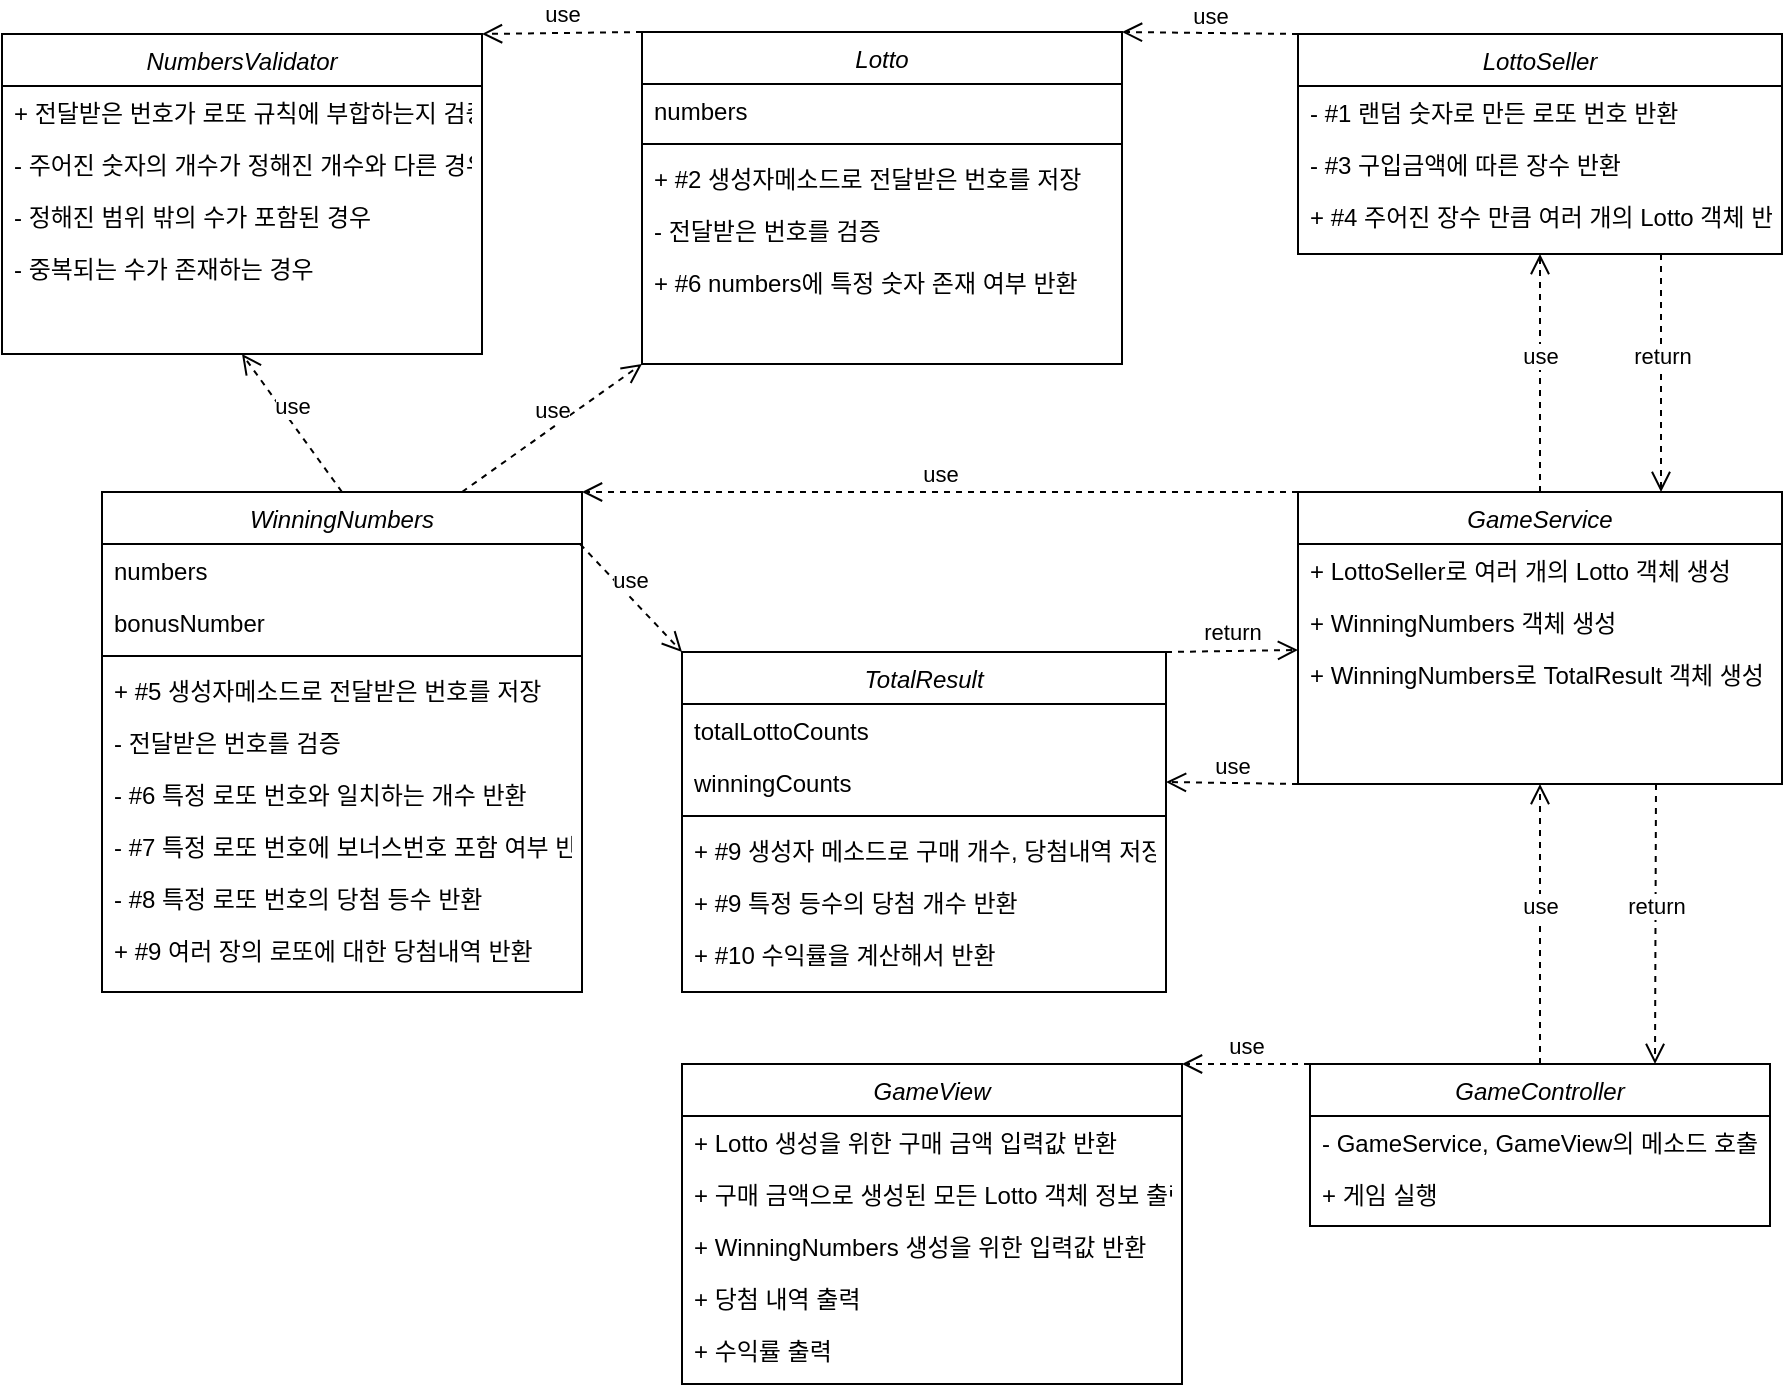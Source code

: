 <mxfile version="20.5.3" type="device"><diagram id="C5RBs43oDa-KdzZeNtuy" name="Page-1"><mxGraphModel dx="2066" dy="1154" grid="1" gridSize="10" guides="1" tooltips="1" connect="1" arrows="1" fold="1" page="1" pageScale="1" pageWidth="1169" pageHeight="827" math="0" shadow="0"><root><mxCell id="WIyWlLk6GJQsqaUBKTNV-0"/><mxCell id="WIyWlLk6GJQsqaUBKTNV-1" parent="WIyWlLk6GJQsqaUBKTNV-0"/><mxCell id="zkfFHV4jXpPFQw0GAbJ--0" value="Lotto" style="swimlane;fontStyle=2;align=center;verticalAlign=top;childLayout=stackLayout;horizontal=1;startSize=26;horizontalStack=0;resizeParent=1;resizeLast=0;collapsible=1;marginBottom=0;rounded=0;shadow=0;strokeWidth=1;" parent="WIyWlLk6GJQsqaUBKTNV-1" vertex="1"><mxGeometry x="450" y="80" width="240" height="166" as="geometry"><mxRectangle x="230" y="140" width="160" height="26" as="alternateBounds"/></mxGeometry></mxCell><mxCell id="zkfFHV4jXpPFQw0GAbJ--1" value="numbers" style="text;align=left;verticalAlign=top;spacingLeft=4;spacingRight=4;overflow=hidden;rotatable=0;points=[[0,0.5],[1,0.5]];portConstraint=eastwest;" parent="zkfFHV4jXpPFQw0GAbJ--0" vertex="1"><mxGeometry y="26" width="240" height="26" as="geometry"/></mxCell><mxCell id="zkfFHV4jXpPFQw0GAbJ--4" value="" style="line;html=1;strokeWidth=1;align=left;verticalAlign=middle;spacingTop=-1;spacingLeft=3;spacingRight=3;rotatable=0;labelPosition=right;points=[];portConstraint=eastwest;" parent="zkfFHV4jXpPFQw0GAbJ--0" vertex="1"><mxGeometry y="52" width="240" height="8" as="geometry"/></mxCell><mxCell id="zkfFHV4jXpPFQw0GAbJ--5" value="+ #2 생성자메소드로 전달받은 번호를 저장&#10;" style="text;align=left;verticalAlign=top;spacingLeft=4;spacingRight=4;overflow=hidden;rotatable=0;points=[[0,0.5],[1,0.5]];portConstraint=eastwest;" parent="zkfFHV4jXpPFQw0GAbJ--0" vertex="1"><mxGeometry y="60" width="240" height="26" as="geometry"/></mxCell><mxCell id="NsfcQxRkWSvP5Pag_Hhu-13" value="- 전달받은 번호를 검증&#10;" style="text;align=left;verticalAlign=top;spacingLeft=4;spacingRight=4;overflow=hidden;rotatable=0;points=[[0,0.5],[1,0.5]];portConstraint=eastwest;" vertex="1" parent="zkfFHV4jXpPFQw0GAbJ--0"><mxGeometry y="86" width="240" height="26" as="geometry"/></mxCell><mxCell id="NsfcQxRkWSvP5Pag_Hhu-65" value="+ #6 numbers에 특정 숫자 존재 여부 반환" style="text;align=left;verticalAlign=top;spacingLeft=4;spacingRight=4;overflow=hidden;rotatable=0;points=[[0,0.5],[1,0.5]];portConstraint=eastwest;" vertex="1" parent="zkfFHV4jXpPFQw0GAbJ--0"><mxGeometry y="112" width="240" height="26" as="geometry"/></mxCell><mxCell id="zkfFHV4jXpPFQw0GAbJ--17" value="LottoSeller" style="swimlane;fontStyle=2;align=center;verticalAlign=top;childLayout=stackLayout;horizontal=1;startSize=26;horizontalStack=0;resizeParent=1;resizeLast=0;collapsible=1;marginBottom=0;rounded=0;shadow=0;strokeWidth=1;" parent="WIyWlLk6GJQsqaUBKTNV-1" vertex="1"><mxGeometry x="778" y="81" width="242" height="110" as="geometry"><mxRectangle x="550" y="140" width="160" height="26" as="alternateBounds"/></mxGeometry></mxCell><mxCell id="zkfFHV4jXpPFQw0GAbJ--24" value="- #1 랜덤 숫자로 만든 로또 번호 반환&#10;" style="text;align=left;verticalAlign=top;spacingLeft=4;spacingRight=4;overflow=hidden;rotatable=0;points=[[0,0.5],[1,0.5]];portConstraint=eastwest;" parent="zkfFHV4jXpPFQw0GAbJ--17" vertex="1"><mxGeometry y="26" width="242" height="26" as="geometry"/></mxCell><mxCell id="zkfFHV4jXpPFQw0GAbJ--25" value="- #3 구입금액에 따른 장수 반환&#10;" style="text;align=left;verticalAlign=top;spacingLeft=4;spacingRight=4;overflow=hidden;rotatable=0;points=[[0,0.5],[1,0.5]];portConstraint=eastwest;" parent="zkfFHV4jXpPFQw0GAbJ--17" vertex="1"><mxGeometry y="52" width="242" height="26" as="geometry"/></mxCell><mxCell id="NsfcQxRkWSvP5Pag_Hhu-11" value="+ #4 주어진 장수 만큼 여러 개의 Lotto 객체 반환&#10;" style="text;align=left;verticalAlign=top;spacingLeft=4;spacingRight=4;overflow=hidden;rotatable=0;points=[[0,0.5],[1,0.5]];portConstraint=eastwest;rounded=0;shadow=0;html=0;" vertex="1" parent="zkfFHV4jXpPFQw0GAbJ--17"><mxGeometry y="78" width="242" height="26" as="geometry"/></mxCell><mxCell id="NsfcQxRkWSvP5Pag_Hhu-14" value="WinningNumbers" style="swimlane;fontStyle=2;align=center;verticalAlign=top;childLayout=stackLayout;horizontal=1;startSize=26;horizontalStack=0;resizeParent=1;resizeLast=0;collapsible=1;marginBottom=0;rounded=0;shadow=0;strokeWidth=1;" vertex="1" parent="WIyWlLk6GJQsqaUBKTNV-1"><mxGeometry x="180" y="310" width="240" height="250" as="geometry"><mxRectangle x="230" y="140" width="160" height="26" as="alternateBounds"/></mxGeometry></mxCell><mxCell id="NsfcQxRkWSvP5Pag_Hhu-15" value="numbers" style="text;align=left;verticalAlign=top;spacingLeft=4;spacingRight=4;overflow=hidden;rotatable=0;points=[[0,0.5],[1,0.5]];portConstraint=eastwest;" vertex="1" parent="NsfcQxRkWSvP5Pag_Hhu-14"><mxGeometry y="26" width="240" height="26" as="geometry"/></mxCell><mxCell id="NsfcQxRkWSvP5Pag_Hhu-55" value="bonusNumber" style="text;align=left;verticalAlign=top;spacingLeft=4;spacingRight=4;overflow=hidden;rotatable=0;points=[[0,0.5],[1,0.5]];portConstraint=eastwest;" vertex="1" parent="NsfcQxRkWSvP5Pag_Hhu-14"><mxGeometry y="52" width="240" height="26" as="geometry"/></mxCell><mxCell id="NsfcQxRkWSvP5Pag_Hhu-16" value="" style="line;html=1;strokeWidth=1;align=left;verticalAlign=middle;spacingTop=-1;spacingLeft=3;spacingRight=3;rotatable=0;labelPosition=right;points=[];portConstraint=eastwest;" vertex="1" parent="NsfcQxRkWSvP5Pag_Hhu-14"><mxGeometry y="78" width="240" height="8" as="geometry"/></mxCell><mxCell id="NsfcQxRkWSvP5Pag_Hhu-17" value="+ #5 생성자메소드로 전달받은 번호를 저장" style="text;align=left;verticalAlign=top;spacingLeft=4;spacingRight=4;overflow=hidden;rotatable=0;points=[[0,0.5],[1,0.5]];portConstraint=eastwest;" vertex="1" parent="NsfcQxRkWSvP5Pag_Hhu-14"><mxGeometry y="86" width="240" height="26" as="geometry"/></mxCell><mxCell id="NsfcQxRkWSvP5Pag_Hhu-56" value="- 전달받은 번호를 검증" style="text;align=left;verticalAlign=top;spacingLeft=4;spacingRight=4;overflow=hidden;rotatable=0;points=[[0,0.5],[1,0.5]];portConstraint=eastwest;" vertex="1" parent="NsfcQxRkWSvP5Pag_Hhu-14"><mxGeometry y="112" width="240" height="26" as="geometry"/></mxCell><mxCell id="NsfcQxRkWSvP5Pag_Hhu-57" value="- #6 특정 로또 번호와 일치하는 개수 반환" style="text;align=left;verticalAlign=top;spacingLeft=4;spacingRight=4;overflow=hidden;rotatable=0;points=[[0,0.5],[1,0.5]];portConstraint=eastwest;" vertex="1" parent="NsfcQxRkWSvP5Pag_Hhu-14"><mxGeometry y="138" width="240" height="26" as="geometry"/></mxCell><mxCell id="NsfcQxRkWSvP5Pag_Hhu-18" value="- #7 특정 로또 번호에 보너스번호 포함 여부 반환" style="text;align=left;verticalAlign=top;spacingLeft=4;spacingRight=4;overflow=hidden;rotatable=0;points=[[0,0.5],[1,0.5]];portConstraint=eastwest;" vertex="1" parent="NsfcQxRkWSvP5Pag_Hhu-14"><mxGeometry y="164" width="240" height="26" as="geometry"/></mxCell><mxCell id="NsfcQxRkWSvP5Pag_Hhu-58" value="- #8 특정 로또 번호의 당첨 등수 반환" style="text;align=left;verticalAlign=top;spacingLeft=4;spacingRight=4;overflow=hidden;rotatable=0;points=[[0,0.5],[1,0.5]];portConstraint=eastwest;" vertex="1" parent="NsfcQxRkWSvP5Pag_Hhu-14"><mxGeometry y="190" width="240" height="26" as="geometry"/></mxCell><mxCell id="NsfcQxRkWSvP5Pag_Hhu-91" value="+ #9 여러 장의 로또에 대한 당첨내역 반환" style="text;align=left;verticalAlign=top;spacingLeft=4;spacingRight=4;overflow=hidden;rotatable=0;points=[[0,0.5],[1,0.5]];portConstraint=eastwest;" vertex="1" parent="NsfcQxRkWSvP5Pag_Hhu-14"><mxGeometry y="216" width="240" height="26" as="geometry"/></mxCell><mxCell id="NsfcQxRkWSvP5Pag_Hhu-64" value="use" style="html=1;verticalAlign=bottom;endArrow=open;dashed=1;endSize=8;rounded=0;entryX=1;entryY=0;entryDx=0;entryDy=0;exitX=0;exitY=0;exitDx=0;exitDy=0;" edge="1" parent="WIyWlLk6GJQsqaUBKTNV-1" source="zkfFHV4jXpPFQw0GAbJ--17" target="zkfFHV4jXpPFQw0GAbJ--0"><mxGeometry relative="1" as="geometry"><mxPoint x="790" y="91" as="sourcePoint"/><mxPoint x="700" y="170" as="targetPoint"/></mxGeometry></mxCell><mxCell id="NsfcQxRkWSvP5Pag_Hhu-94" value="NumbersValidator" style="swimlane;fontStyle=2;align=center;verticalAlign=top;childLayout=stackLayout;horizontal=1;startSize=26;horizontalStack=0;resizeParent=1;resizeLast=0;collapsible=1;marginBottom=0;rounded=0;shadow=0;strokeWidth=1;" vertex="1" parent="WIyWlLk6GJQsqaUBKTNV-1"><mxGeometry x="130" y="81" width="240" height="160" as="geometry"><mxRectangle x="230" y="140" width="160" height="26" as="alternateBounds"/></mxGeometry></mxCell><mxCell id="NsfcQxRkWSvP5Pag_Hhu-97" value="+ 전달받은 번호가 로또 규칙에 부합하는지 검증" style="text;align=left;verticalAlign=top;spacingLeft=4;spacingRight=4;overflow=hidden;rotatable=0;points=[[0,0.5],[1,0.5]];portConstraint=eastwest;" vertex="1" parent="NsfcQxRkWSvP5Pag_Hhu-94"><mxGeometry y="26" width="240" height="26" as="geometry"/></mxCell><mxCell id="NsfcQxRkWSvP5Pag_Hhu-98" value="- 주어진 숫자의 개수가 정해진 개수와 다른 경우" style="text;align=left;verticalAlign=top;spacingLeft=4;spacingRight=4;overflow=hidden;rotatable=0;points=[[0,0.5],[1,0.5]];portConstraint=eastwest;" vertex="1" parent="NsfcQxRkWSvP5Pag_Hhu-94"><mxGeometry y="52" width="240" height="26" as="geometry"/></mxCell><mxCell id="NsfcQxRkWSvP5Pag_Hhu-99" value="- 정해진 범위 밖의 수가 포함된 경우" style="text;align=left;verticalAlign=top;spacingLeft=4;spacingRight=4;overflow=hidden;rotatable=0;points=[[0,0.5],[1,0.5]];portConstraint=eastwest;" vertex="1" parent="NsfcQxRkWSvP5Pag_Hhu-94"><mxGeometry y="78" width="240" height="26" as="geometry"/></mxCell><mxCell id="NsfcQxRkWSvP5Pag_Hhu-104" value="- 중복되는 수가 존재하는 경우" style="text;align=left;verticalAlign=top;spacingLeft=4;spacingRight=4;overflow=hidden;rotatable=0;points=[[0,0.5],[1,0.5]];portConstraint=eastwest;" vertex="1" parent="NsfcQxRkWSvP5Pag_Hhu-94"><mxGeometry y="104" width="240" height="26" as="geometry"/></mxCell><mxCell id="NsfcQxRkWSvP5Pag_Hhu-100" value="use" style="html=1;verticalAlign=bottom;endArrow=open;dashed=1;endSize=8;rounded=0;exitX=0;exitY=0;exitDx=0;exitDy=0;entryX=1;entryY=0;entryDx=0;entryDy=0;" edge="1" parent="WIyWlLk6GJQsqaUBKTNV-1" source="zkfFHV4jXpPFQw0GAbJ--0" target="NsfcQxRkWSvP5Pag_Hhu-94"><mxGeometry relative="1" as="geometry"><mxPoint x="380" y="160" as="sourcePoint"/><mxPoint x="300" y="160" as="targetPoint"/></mxGeometry></mxCell><mxCell id="NsfcQxRkWSvP5Pag_Hhu-102" value="use" style="html=1;verticalAlign=bottom;endArrow=open;dashed=1;endSize=8;rounded=0;entryX=0.5;entryY=1;entryDx=0;entryDy=0;exitX=0.5;exitY=0;exitDx=0;exitDy=0;" edge="1" parent="WIyWlLk6GJQsqaUBKTNV-1" source="NsfcQxRkWSvP5Pag_Hhu-14" target="NsfcQxRkWSvP5Pag_Hhu-94"><mxGeometry relative="1" as="geometry"><mxPoint x="370" y="306" as="sourcePoint"/><mxPoint x="620" y="170" as="targetPoint"/></mxGeometry></mxCell><mxCell id="NsfcQxRkWSvP5Pag_Hhu-103" value="use" style="html=1;verticalAlign=bottom;endArrow=open;dashed=1;endSize=8;rounded=0;entryX=0;entryY=1;entryDx=0;entryDy=0;exitX=0.75;exitY=0;exitDx=0;exitDy=0;" edge="1" parent="WIyWlLk6GJQsqaUBKTNV-1" source="NsfcQxRkWSvP5Pag_Hhu-14" target="zkfFHV4jXpPFQw0GAbJ--0"><mxGeometry relative="1" as="geometry"><mxPoint x="420" y="306" as="sourcePoint"/><mxPoint x="620" y="180" as="targetPoint"/></mxGeometry></mxCell><mxCell id="NsfcQxRkWSvP5Pag_Hhu-108" value="GameService" style="swimlane;fontStyle=2;align=center;verticalAlign=top;childLayout=stackLayout;horizontal=1;startSize=26;horizontalStack=0;resizeParent=1;resizeLast=0;collapsible=1;marginBottom=0;rounded=0;shadow=0;strokeWidth=1;" vertex="1" parent="WIyWlLk6GJQsqaUBKTNV-1"><mxGeometry x="778" y="310" width="242" height="146" as="geometry"><mxRectangle x="550" y="140" width="160" height="26" as="alternateBounds"/></mxGeometry></mxCell><mxCell id="NsfcQxRkWSvP5Pag_Hhu-109" value="+ LottoSeller로 여러 개의 Lotto 객체 생성" style="text;align=left;verticalAlign=top;spacingLeft=4;spacingRight=4;overflow=hidden;rotatable=0;points=[[0,0.5],[1,0.5]];portConstraint=eastwest;" vertex="1" parent="NsfcQxRkWSvP5Pag_Hhu-108"><mxGeometry y="26" width="242" height="26" as="geometry"/></mxCell><mxCell id="NsfcQxRkWSvP5Pag_Hhu-110" value="+ WinningNumbers 객체 생성" style="text;align=left;verticalAlign=top;spacingLeft=4;spacingRight=4;overflow=hidden;rotatable=0;points=[[0,0.5],[1,0.5]];portConstraint=eastwest;" vertex="1" parent="NsfcQxRkWSvP5Pag_Hhu-108"><mxGeometry y="52" width="242" height="26" as="geometry"/></mxCell><mxCell id="NsfcQxRkWSvP5Pag_Hhu-111" value="+ WinningNumbers로 TotalResult 객체 생성" style="text;align=left;verticalAlign=top;spacingLeft=4;spacingRight=4;overflow=hidden;rotatable=0;points=[[0,0.5],[1,0.5]];portConstraint=eastwest;rounded=0;shadow=0;html=0;" vertex="1" parent="NsfcQxRkWSvP5Pag_Hhu-108"><mxGeometry y="78" width="242" height="26" as="geometry"/></mxCell><mxCell id="NsfcQxRkWSvP5Pag_Hhu-112" value="GameView" style="swimlane;fontStyle=2;align=center;verticalAlign=top;childLayout=stackLayout;horizontal=1;startSize=26;horizontalStack=0;resizeParent=1;resizeLast=0;collapsible=1;marginBottom=0;rounded=0;shadow=0;strokeWidth=1;" vertex="1" parent="WIyWlLk6GJQsqaUBKTNV-1"><mxGeometry x="470" y="596" width="250" height="160" as="geometry"><mxRectangle x="550" y="140" width="160" height="26" as="alternateBounds"/></mxGeometry></mxCell><mxCell id="NsfcQxRkWSvP5Pag_Hhu-113" value="+ Lotto 생성을 위한 구매 금액 입력값 반환" style="text;align=left;verticalAlign=top;spacingLeft=4;spacingRight=4;overflow=hidden;rotatable=0;points=[[0,0.5],[1,0.5]];portConstraint=eastwest;" vertex="1" parent="NsfcQxRkWSvP5Pag_Hhu-112"><mxGeometry y="26" width="250" height="26" as="geometry"/></mxCell><mxCell id="NsfcQxRkWSvP5Pag_Hhu-114" value="+ 구매 금액으로 생성된 모든 Lotto 객체 정보 출력" style="text;align=left;verticalAlign=top;spacingLeft=4;spacingRight=4;overflow=hidden;rotatable=0;points=[[0,0.5],[1,0.5]];portConstraint=eastwest;" vertex="1" parent="NsfcQxRkWSvP5Pag_Hhu-112"><mxGeometry y="52" width="250" height="26" as="geometry"/></mxCell><mxCell id="NsfcQxRkWSvP5Pag_Hhu-115" value="+ WinningNumbers 생성을 위한 입력값 반환" style="text;align=left;verticalAlign=top;spacingLeft=4;spacingRight=4;overflow=hidden;rotatable=0;points=[[0,0.5],[1,0.5]];portConstraint=eastwest;rounded=0;shadow=0;html=0;" vertex="1" parent="NsfcQxRkWSvP5Pag_Hhu-112"><mxGeometry y="78" width="250" height="26" as="geometry"/></mxCell><mxCell id="NsfcQxRkWSvP5Pag_Hhu-116" value="+ 당첨 내역 출력&#10;" style="text;align=left;verticalAlign=top;spacingLeft=4;spacingRight=4;overflow=hidden;rotatable=0;points=[[0,0.5],[1,0.5]];portConstraint=eastwest;rounded=0;shadow=0;html=0;" vertex="1" parent="NsfcQxRkWSvP5Pag_Hhu-112"><mxGeometry y="104" width="250" height="26" as="geometry"/></mxCell><mxCell id="NsfcQxRkWSvP5Pag_Hhu-128" value="+ 수익률 출력&#10;" style="text;align=left;verticalAlign=top;spacingLeft=4;spacingRight=4;overflow=hidden;rotatable=0;points=[[0,0.5],[1,0.5]];portConstraint=eastwest;rounded=0;shadow=0;html=0;" vertex="1" parent="NsfcQxRkWSvP5Pag_Hhu-112"><mxGeometry y="130" width="250" height="26" as="geometry"/></mxCell><mxCell id="NsfcQxRkWSvP5Pag_Hhu-130" value="use" style="html=1;verticalAlign=bottom;endArrow=open;dashed=1;endSize=8;rounded=0;exitX=0.5;exitY=0;exitDx=0;exitDy=0;entryX=0.5;entryY=1;entryDx=0;entryDy=0;" edge="1" parent="WIyWlLk6GJQsqaUBKTNV-1" source="NsfcQxRkWSvP5Pag_Hhu-108" target="zkfFHV4jXpPFQw0GAbJ--17"><mxGeometry relative="1" as="geometry"><mxPoint x="660" y="276" as="sourcePoint"/><mxPoint x="580" y="276" as="targetPoint"/></mxGeometry></mxCell><mxCell id="NsfcQxRkWSvP5Pag_Hhu-143" value="use" style="html=1;verticalAlign=bottom;endArrow=open;dashed=1;endSize=8;rounded=0;exitX=0;exitY=0;exitDx=0;exitDy=0;entryX=1;entryY=0;entryDx=0;entryDy=0;" edge="1" parent="WIyWlLk6GJQsqaUBKTNV-1" source="NsfcQxRkWSvP5Pag_Hhu-108" target="NsfcQxRkWSvP5Pag_Hhu-14"><mxGeometry relative="1" as="geometry"><mxPoint x="660" y="276" as="sourcePoint"/><mxPoint x="580" y="276" as="targetPoint"/></mxGeometry></mxCell><mxCell id="NsfcQxRkWSvP5Pag_Hhu-144" value="GameController" style="swimlane;fontStyle=2;align=center;verticalAlign=top;childLayout=stackLayout;horizontal=1;startSize=26;horizontalStack=0;resizeParent=1;resizeLast=0;collapsible=1;marginBottom=0;rounded=0;shadow=0;strokeWidth=1;" vertex="1" parent="WIyWlLk6GJQsqaUBKTNV-1"><mxGeometry x="784" y="596" width="230" height="81" as="geometry"><mxRectangle x="550" y="140" width="160" height="26" as="alternateBounds"/></mxGeometry></mxCell><mxCell id="NsfcQxRkWSvP5Pag_Hhu-145" value="- GameService, GameView의 메소드 호출" style="text;align=left;verticalAlign=top;spacingLeft=4;spacingRight=4;overflow=hidden;rotatable=0;points=[[0,0.5],[1,0.5]];portConstraint=eastwest;" vertex="1" parent="NsfcQxRkWSvP5Pag_Hhu-144"><mxGeometry y="26" width="230" height="26" as="geometry"/></mxCell><mxCell id="NsfcQxRkWSvP5Pag_Hhu-146" value="+ 게임 실행" style="text;align=left;verticalAlign=top;spacingLeft=4;spacingRight=4;overflow=hidden;rotatable=0;points=[[0,0.5],[1,0.5]];portConstraint=eastwest;" vertex="1" parent="NsfcQxRkWSvP5Pag_Hhu-144"><mxGeometry y="52" width="230" height="26" as="geometry"/></mxCell><mxCell id="NsfcQxRkWSvP5Pag_Hhu-151" value="use" style="html=1;verticalAlign=bottom;endArrow=open;dashed=1;endSize=8;rounded=0;exitX=0.5;exitY=0;exitDx=0;exitDy=0;entryX=0.5;entryY=1;entryDx=0;entryDy=0;" edge="1" parent="WIyWlLk6GJQsqaUBKTNV-1" source="NsfcQxRkWSvP5Pag_Hhu-144" target="NsfcQxRkWSvP5Pag_Hhu-108"><mxGeometry relative="1" as="geometry"><mxPoint x="660" y="276" as="sourcePoint"/><mxPoint x="580" y="276" as="targetPoint"/></mxGeometry></mxCell><mxCell id="NsfcQxRkWSvP5Pag_Hhu-152" value="use" style="html=1;verticalAlign=bottom;endArrow=open;dashed=1;endSize=8;rounded=0;exitX=0;exitY=0;exitDx=0;exitDy=0;entryX=1;entryY=0;entryDx=0;entryDy=0;" edge="1" parent="WIyWlLk6GJQsqaUBKTNV-1" source="NsfcQxRkWSvP5Pag_Hhu-144" target="NsfcQxRkWSvP5Pag_Hhu-112"><mxGeometry relative="1" as="geometry"><mxPoint x="660" y="276" as="sourcePoint"/><mxPoint x="580" y="276" as="targetPoint"/></mxGeometry></mxCell><mxCell id="NsfcQxRkWSvP5Pag_Hhu-153" value="return" style="html=1;verticalAlign=bottom;endArrow=open;dashed=1;endSize=8;rounded=0;entryX=0.75;entryY=0;entryDx=0;entryDy=0;exitX=0.75;exitY=1;exitDx=0;exitDy=0;" edge="1" parent="WIyWlLk6GJQsqaUBKTNV-1" source="zkfFHV4jXpPFQw0GAbJ--17" target="NsfcQxRkWSvP5Pag_Hhu-108"><mxGeometry relative="1" as="geometry"><mxPoint x="990" y="191" as="sourcePoint"/><mxPoint x="580" y="276" as="targetPoint"/></mxGeometry></mxCell><mxCell id="NsfcQxRkWSvP5Pag_Hhu-154" value="return" style="html=1;verticalAlign=bottom;endArrow=open;dashed=1;endSize=8;rounded=0;entryX=0.75;entryY=0;entryDx=0;entryDy=0;" edge="1" parent="WIyWlLk6GJQsqaUBKTNV-1" target="NsfcQxRkWSvP5Pag_Hhu-144"><mxGeometry relative="1" as="geometry"><mxPoint x="957" y="456" as="sourcePoint"/><mxPoint x="960" y="586" as="targetPoint"/></mxGeometry></mxCell><mxCell id="NsfcQxRkWSvP5Pag_Hhu-66" value="TotalResult" style="swimlane;fontStyle=2;align=center;verticalAlign=top;childLayout=stackLayout;horizontal=1;startSize=26;horizontalStack=0;resizeParent=1;resizeLast=0;collapsible=1;marginBottom=0;rounded=0;shadow=0;strokeWidth=1;" vertex="1" parent="WIyWlLk6GJQsqaUBKTNV-1"><mxGeometry x="470" y="390" width="242" height="170" as="geometry"><mxRectangle x="230" y="140" width="160" height="26" as="alternateBounds"/></mxGeometry></mxCell><mxCell id="NsfcQxRkWSvP5Pag_Hhu-67" value="totalLottoCounts" style="text;align=left;verticalAlign=top;spacingLeft=4;spacingRight=4;overflow=hidden;rotatable=0;points=[[0,0.5],[1,0.5]];portConstraint=eastwest;" vertex="1" parent="NsfcQxRkWSvP5Pag_Hhu-66"><mxGeometry y="26" width="242" height="26" as="geometry"/></mxCell><mxCell id="NsfcQxRkWSvP5Pag_Hhu-68" value="winningCounts" style="text;align=left;verticalAlign=top;spacingLeft=4;spacingRight=4;overflow=hidden;rotatable=0;points=[[0,0.5],[1,0.5]];portConstraint=eastwest;" vertex="1" parent="NsfcQxRkWSvP5Pag_Hhu-66"><mxGeometry y="52" width="242" height="26" as="geometry"/></mxCell><mxCell id="NsfcQxRkWSvP5Pag_Hhu-69" value="" style="line;html=1;strokeWidth=1;align=left;verticalAlign=middle;spacingTop=-1;spacingLeft=3;spacingRight=3;rotatable=0;labelPosition=right;points=[];portConstraint=eastwest;" vertex="1" parent="NsfcQxRkWSvP5Pag_Hhu-66"><mxGeometry y="78" width="242" height="8" as="geometry"/></mxCell><mxCell id="NsfcQxRkWSvP5Pag_Hhu-70" value="+ #9 생성자 메소드로 구매 개수, 당첨내역 저장" style="text;align=left;verticalAlign=top;spacingLeft=4;spacingRight=4;overflow=hidden;rotatable=0;points=[[0,0.5],[1,0.5]];portConstraint=eastwest;" vertex="1" parent="NsfcQxRkWSvP5Pag_Hhu-66"><mxGeometry y="86" width="242" height="26" as="geometry"/></mxCell><mxCell id="NsfcQxRkWSvP5Pag_Hhu-129" value="+ #9 특정 등수의 당첨 개수 반환" style="text;align=left;verticalAlign=top;spacingLeft=4;spacingRight=4;overflow=hidden;rotatable=0;points=[[0,0.5],[1,0.5]];portConstraint=eastwest;" vertex="1" parent="NsfcQxRkWSvP5Pag_Hhu-66"><mxGeometry y="112" width="242" height="26" as="geometry"/></mxCell><mxCell id="NsfcQxRkWSvP5Pag_Hhu-71" value="+ #10 수익률을 계산해서 반환" style="text;align=left;verticalAlign=top;spacingLeft=4;spacingRight=4;overflow=hidden;rotatable=0;points=[[0,0.5],[1,0.5]];portConstraint=eastwest;" vertex="1" parent="NsfcQxRkWSvP5Pag_Hhu-66"><mxGeometry y="138" width="242" height="26" as="geometry"/></mxCell><mxCell id="NsfcQxRkWSvP5Pag_Hhu-157" value="use" style="html=1;verticalAlign=bottom;endArrow=open;dashed=1;endSize=8;rounded=0;exitX=0.996;exitY=0;exitDx=0;exitDy=0;exitPerimeter=0;entryX=0;entryY=0;entryDx=0;entryDy=0;" edge="1" parent="WIyWlLk6GJQsqaUBKTNV-1" source="NsfcQxRkWSvP5Pag_Hhu-15" target="NsfcQxRkWSvP5Pag_Hhu-66"><mxGeometry relative="1" as="geometry"><mxPoint x="660" y="276" as="sourcePoint"/><mxPoint x="580" y="276" as="targetPoint"/></mxGeometry></mxCell><mxCell id="NsfcQxRkWSvP5Pag_Hhu-158" value="return" style="html=1;verticalAlign=bottom;endArrow=open;dashed=1;endSize=8;rounded=0;exitX=1;exitY=0;exitDx=0;exitDy=0;entryX=0;entryY=0.038;entryDx=0;entryDy=0;entryPerimeter=0;" edge="1" parent="WIyWlLk6GJQsqaUBKTNV-1" source="NsfcQxRkWSvP5Pag_Hhu-66" target="NsfcQxRkWSvP5Pag_Hhu-111"><mxGeometry relative="1" as="geometry"><mxPoint x="660" y="276" as="sourcePoint"/><mxPoint x="580" y="276" as="targetPoint"/></mxGeometry></mxCell><mxCell id="NsfcQxRkWSvP5Pag_Hhu-162" value="use" style="html=1;verticalAlign=bottom;endArrow=open;dashed=1;endSize=8;rounded=0;exitX=0;exitY=1;exitDx=0;exitDy=0;entryX=1;entryY=0.5;entryDx=0;entryDy=0;" edge="1" parent="WIyWlLk6GJQsqaUBKTNV-1" source="NsfcQxRkWSvP5Pag_Hhu-108" target="NsfcQxRkWSvP5Pag_Hhu-68"><mxGeometry relative="1" as="geometry"><mxPoint x="768" y="454.5" as="sourcePoint"/><mxPoint x="410" y="454.5" as="targetPoint"/></mxGeometry></mxCell></root></mxGraphModel></diagram></mxfile>